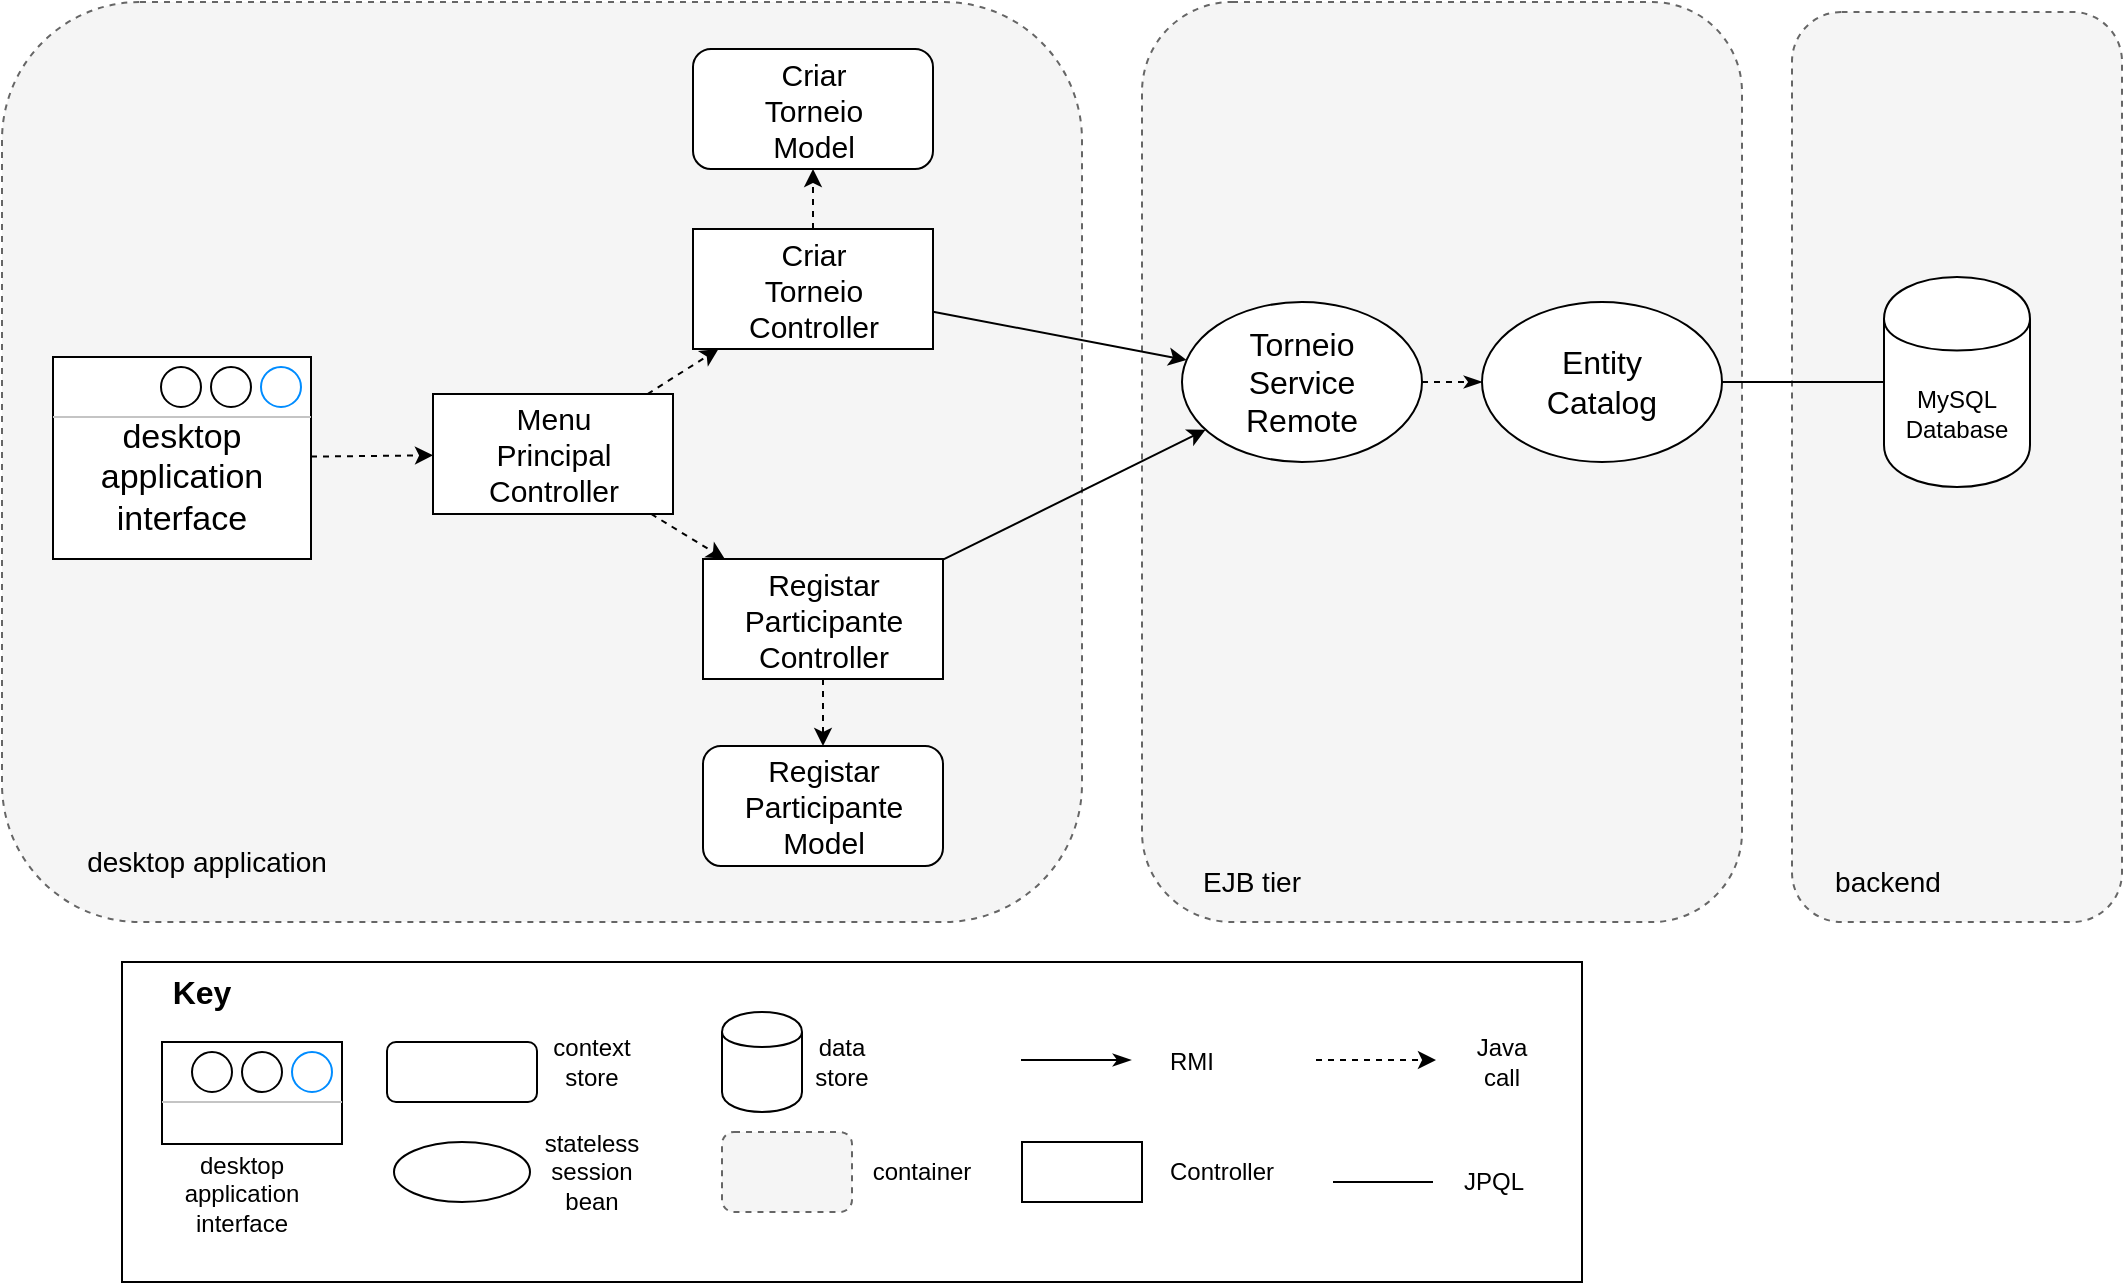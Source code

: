 <mxfile version="12.2.2" type="device" pages="1"><diagram name="Page-1" id="0783ab3e-0a74-02c8-0abd-f7b4e66b4bec"><mxGraphModel dx="1005" dy="611" grid="1" gridSize="10" guides="1" tooltips="1" connect="1" arrows="1" fold="1" page="1" pageScale="1" pageWidth="850" pageHeight="1100" background="#ffffff" math="0" shadow="0"><root><mxCell id="0"/><mxCell id="1" parent="0"/><mxCell id="XA_mCQveCSZXFP8psSYm-45" value="" style="group" parent="1" vertex="1" connectable="0"><mxGeometry x="90" y="510" width="985" height="160" as="geometry"/></mxCell><mxCell id="XA_mCQveCSZXFP8psSYm-1" value="" style="rounded=0;whiteSpace=wrap;html=1;" parent="XA_mCQveCSZXFP8psSYm-45" vertex="1"><mxGeometry x="50" width="730" height="160" as="geometry"/></mxCell><mxCell id="XA_mCQveCSZXFP8psSYm-2" value="&lt;b&gt;&lt;font style=&quot;font-size: 16px&quot;&gt;Key&lt;/font&gt;&lt;/b&gt;" style="text;html=1;strokeColor=none;fillColor=none;align=center;verticalAlign=middle;whiteSpace=wrap;rounded=0;" parent="XA_mCQveCSZXFP8psSYm-45" vertex="1"><mxGeometry x="70" y="5" width="40" height="20" as="geometry"/></mxCell><mxCell id="XA_mCQveCSZXFP8psSYm-17" value="&lt;font style=&quot;font-size: 16px&quot;&gt;&lt;br&gt;&lt;/font&gt;" style="rounded=0;whiteSpace=wrap;html=1;" parent="XA_mCQveCSZXFP8psSYm-45" vertex="1"><mxGeometry x="500" y="90" width="60" height="30" as="geometry"/></mxCell><mxCell id="XA_mCQveCSZXFP8psSYm-18" value="Controller" style="text;html=1;strokeColor=none;fillColor=none;align=center;verticalAlign=middle;whiteSpace=wrap;rounded=0;" parent="XA_mCQveCSZXFP8psSYm-45" vertex="1"><mxGeometry x="580" y="95" width="40" height="20" as="geometry"/></mxCell><mxCell id="XA_mCQveCSZXFP8psSYm-19" value="" style="rounded=1;whiteSpace=wrap;html=1;" parent="XA_mCQveCSZXFP8psSYm-45" vertex="1"><mxGeometry x="182.5" y="40" width="75" height="30" as="geometry"/></mxCell><mxCell id="XA_mCQveCSZXFP8psSYm-20" value="context&lt;br&gt;store" style="text;html=1;strokeColor=none;fillColor=none;align=center;verticalAlign=middle;whiteSpace=wrap;rounded=0;" parent="XA_mCQveCSZXFP8psSYm-45" vertex="1"><mxGeometry x="265" y="40" width="40" height="20" as="geometry"/></mxCell><mxCell id="XA_mCQveCSZXFP8psSYm-23" value="" style="ellipse;whiteSpace=wrap;html=1;" parent="XA_mCQveCSZXFP8psSYm-45" vertex="1"><mxGeometry x="186" y="90" width="68" height="30" as="geometry"/></mxCell><mxCell id="XA_mCQveCSZXFP8psSYm-24" value="stateless&lt;br&gt;session bean" style="text;html=1;strokeColor=none;fillColor=none;align=center;verticalAlign=middle;whiteSpace=wrap;rounded=0;" parent="XA_mCQveCSZXFP8psSYm-45" vertex="1"><mxGeometry x="265" y="95" width="40" height="20" as="geometry"/></mxCell><mxCell id="XA_mCQveCSZXFP8psSYm-25" value="" style="shape=cylinder;whiteSpace=wrap;html=1;boundedLbl=1;backgroundOutline=1;" parent="XA_mCQveCSZXFP8psSYm-45" vertex="1"><mxGeometry x="350" y="25" width="40" height="50" as="geometry"/></mxCell><mxCell id="XA_mCQveCSZXFP8psSYm-26" value="data&lt;br&gt;store" style="text;html=1;strokeColor=none;fillColor=none;align=center;verticalAlign=middle;whiteSpace=wrap;rounded=0;" parent="XA_mCQveCSZXFP8psSYm-45" vertex="1"><mxGeometry x="390" y="40" width="40" height="20" as="geometry"/></mxCell><mxCell id="XA_mCQveCSZXFP8psSYm-29" value="" style="rounded=1;whiteSpace=wrap;html=1;dashed=1;fillColor=#f5f5f5;strokeColor=#666666;fontColor=#333333;" parent="XA_mCQveCSZXFP8psSYm-45" vertex="1"><mxGeometry x="350" y="85" width="65" height="40" as="geometry"/></mxCell><mxCell id="XA_mCQveCSZXFP8psSYm-30" value="container" style="text;html=1;strokeColor=none;fillColor=none;align=center;verticalAlign=middle;whiteSpace=wrap;rounded=0;" parent="XA_mCQveCSZXFP8psSYm-45" vertex="1"><mxGeometry x="430" y="95" width="40" height="20" as="geometry"/></mxCell><mxCell id="XA_mCQveCSZXFP8psSYm-35" style="edgeStyle=none;rounded=0;orthogonalLoop=1;jettySize=auto;html=1;exitX=1;exitY=0.5;exitDx=0;exitDy=0;exitPerimeter=0;endArrow=classicThin;endFill=1;" parent="XA_mCQveCSZXFP8psSYm-45" edge="1"><mxGeometry relative="1" as="geometry"><mxPoint x="499.5" y="49" as="sourcePoint"/><mxPoint x="554.5" y="49" as="targetPoint"/></mxGeometry></mxCell><mxCell id="XA_mCQveCSZXFP8psSYm-36" value="RMI" style="text;html=1;strokeColor=none;fillColor=none;align=center;verticalAlign=middle;whiteSpace=wrap;rounded=0;" parent="XA_mCQveCSZXFP8psSYm-45" vertex="1"><mxGeometry x="564.5" y="39.5" width="40" height="20" as="geometry"/></mxCell><mxCell id="XA_mCQveCSZXFP8psSYm-39" style="edgeStyle=none;rounded=0;orthogonalLoop=1;jettySize=auto;html=1;exitX=1;exitY=0.5;exitDx=0;exitDy=0;dashed=1;endArrow=classic;endFill=1;" parent="XA_mCQveCSZXFP8psSYm-45" edge="1"><mxGeometry relative="1" as="geometry"><mxPoint x="647" y="49" as="sourcePoint"/><mxPoint x="707" y="49" as="targetPoint"/></mxGeometry></mxCell><mxCell id="XA_mCQveCSZXFP8psSYm-40" value="Java call" style="text;html=1;strokeColor=none;fillColor=none;align=center;verticalAlign=middle;whiteSpace=wrap;rounded=0;" parent="XA_mCQveCSZXFP8psSYm-45" vertex="1"><mxGeometry x="719.5" y="39.5" width="40" height="20" as="geometry"/></mxCell><mxCell id="XA_mCQveCSZXFP8psSYm-43" style="edgeStyle=none;rounded=0;orthogonalLoop=1;jettySize=auto;html=1;endArrow=none;endFill=0;" parent="XA_mCQveCSZXFP8psSYm-45" edge="1"><mxGeometry relative="1" as="geometry"><mxPoint x="655.5" y="110" as="sourcePoint"/><mxPoint x="705.5" y="110" as="targetPoint"/></mxGeometry></mxCell><mxCell id="XA_mCQveCSZXFP8psSYm-44" value="JPQL" style="text;html=1;strokeColor=none;fillColor=none;align=center;verticalAlign=middle;whiteSpace=wrap;rounded=0;" parent="XA_mCQveCSZXFP8psSYm-45" vertex="1"><mxGeometry x="715.5" y="100" width="40" height="20" as="geometry"/></mxCell><mxCell id="NOrgwhE9L62B9v0uh7t5-1" value="" style="strokeWidth=1;shadow=0;dashed=0;align=center;html=1;shape=mxgraph.mockup.containers.window;align=left;verticalAlign=top;spacingLeft=8;strokeColor2=#008cff;strokeColor3=#c4c4c4;fontColor=#666666;fillColor=#ffffff;mainText=;fontSize=17;labelBackgroundColor=none;" vertex="1" parent="XA_mCQveCSZXFP8psSYm-45"><mxGeometry x="70" y="40" width="60" height="51" as="geometry"/></mxCell><mxCell id="NOrgwhE9L62B9v0uh7t5-2" value="desktop&lt;br&gt;application&lt;br&gt;interface" style="text;html=1;strokeColor=none;fillColor=none;align=center;verticalAlign=middle;whiteSpace=wrap;rounded=0;" vertex="1" parent="XA_mCQveCSZXFP8psSYm-45"><mxGeometry x="90" y="106" width="40" height="20" as="geometry"/></mxCell><mxCell id="xGpV3Jbn5eeconOEsuv_-29" value="" style="rounded=1;whiteSpace=wrap;html=1;dashed=1;fillColor=#f5f5f5;strokeColor=#666666;fontColor=#333333;" parent="1" vertex="1"><mxGeometry x="80" y="30" width="540" height="460" as="geometry"/></mxCell><mxCell id="xGpV3Jbn5eeconOEsuv_-30" value="" style="rounded=1;whiteSpace=wrap;html=1;dashed=1;fillColor=#f5f5f5;strokeColor=#666666;fontColor=#333333;" parent="1" vertex="1"><mxGeometry x="650" y="30" width="300" height="460" as="geometry"/></mxCell><mxCell id="XA_mCQveCSZXFP8psSYm-5" style="edgeStyle=none;rounded=0;orthogonalLoop=1;jettySize=auto;html=1;exitX=1;exitY=0.5;exitDx=0;exitDy=0;entryX=0;entryY=0.5;entryDx=0;entryDy=0;dashed=1;endArrow=classicThin;endFill=1;" parent="1" source="xGpV3Jbn5eeconOEsuv_-25" target="XA_mCQveCSZXFP8psSYm-3" edge="1"><mxGeometry relative="1" as="geometry"/></mxCell><mxCell id="xGpV3Jbn5eeconOEsuv_-25" value="&lt;font style=&quot;font-size: 16px&quot;&gt;Torneio&lt;br&gt;Service&lt;br&gt;Remote&lt;/font&gt;" style="ellipse;whiteSpace=wrap;html=1;" parent="1" vertex="1"><mxGeometry x="670" y="180" width="120" height="80" as="geometry"/></mxCell><mxCell id="XA_mCQveCSZXFP8psSYm-3" value="&lt;span style=&quot;font-size: 16px&quot;&gt;Entity&lt;br&gt;Catalog&lt;br&gt;&lt;/span&gt;" style="ellipse;whiteSpace=wrap;html=1;" parent="1" vertex="1"><mxGeometry x="820" y="180" width="120" height="80" as="geometry"/></mxCell><mxCell id="XA_mCQveCSZXFP8psSYm-6" value="" style="rounded=1;whiteSpace=wrap;html=1;dashed=1;fillColor=#f5f5f5;strokeColor=#666666;fontColor=#333333;" parent="1" vertex="1"><mxGeometry x="975" y="35" width="165" height="455" as="geometry"/></mxCell><mxCell id="XA_mCQveCSZXFP8psSYm-7" value="MySQL&lt;br&gt;Database" style="shape=cylinder;whiteSpace=wrap;html=1;boundedLbl=1;backgroundOutline=1;" parent="1" vertex="1"><mxGeometry x="1021" y="167.5" width="73" height="105" as="geometry"/></mxCell><mxCell id="XA_mCQveCSZXFP8psSYm-8" style="edgeStyle=none;rounded=0;orthogonalLoop=1;jettySize=auto;html=1;exitX=1;exitY=0.5;exitDx=0;exitDy=0;entryX=0;entryY=0.5;entryDx=0;entryDy=0;endArrow=none;endFill=0;" parent="1" source="XA_mCQveCSZXFP8psSYm-3" target="XA_mCQveCSZXFP8psSYm-7" edge="1"><mxGeometry relative="1" as="geometry"/></mxCell><mxCell id="XA_mCQveCSZXFP8psSYm-9" value="&lt;span style=&quot;font-size: 14px&quot;&gt;EJB tier&lt;/span&gt;" style="text;html=1;strokeColor=none;fillColor=none;align=center;verticalAlign=middle;whiteSpace=wrap;rounded=0;" parent="1" vertex="1"><mxGeometry x="670" y="460" width="70" height="20" as="geometry"/></mxCell><mxCell id="XA_mCQveCSZXFP8psSYm-10" value="&lt;span style=&quot;font-size: 14px&quot;&gt;backend&lt;/span&gt;" style="text;html=1;strokeColor=none;fillColor=none;align=center;verticalAlign=middle;whiteSpace=wrap;rounded=0;" parent="1" vertex="1"><mxGeometry x="987.5" y="460" width="70" height="20" as="geometry"/></mxCell><mxCell id="XA_mCQveCSZXFP8psSYm-11" value="&lt;span style=&quot;font-size: 14px&quot;&gt;desktop application&lt;/span&gt;" style="text;html=1;strokeColor=none;fillColor=none;align=center;verticalAlign=middle;whiteSpace=wrap;rounded=0;" parent="1" vertex="1"><mxGeometry x="120" y="450" width="125" height="20" as="geometry"/></mxCell><mxCell id="SRNclnKFT6as_NOxmJTe-29" style="rounded=0;orthogonalLoop=1;jettySize=auto;html=1;dashed=1;" parent="1" source="SRNclnKFT6as_NOxmJTe-26" target="SRNclnKFT6as_NOxmJTe-28" edge="1"><mxGeometry relative="1" as="geometry"/></mxCell><mxCell id="SRNclnKFT6as_NOxmJTe-30" style="edgeStyle=none;rounded=0;orthogonalLoop=1;jettySize=auto;html=1;dashed=1;" parent="1" source="SRNclnKFT6as_NOxmJTe-26" target="SRNclnKFT6as_NOxmJTe-27" edge="1"><mxGeometry relative="1" as="geometry"/></mxCell><mxCell id="SRNclnKFT6as_NOxmJTe-26" value="&lt;font style=&quot;font-size: 15px&quot;&gt;Menu&lt;br&gt;Principal&lt;br&gt;Controller&lt;/font&gt;" style="rounded=0;whiteSpace=wrap;html=1;" parent="1" vertex="1"><mxGeometry x="295.5" y="226" width="120" height="60" as="geometry"/></mxCell><mxCell id="SRNclnKFT6as_NOxmJTe-62" style="edgeStyle=none;rounded=0;orthogonalLoop=1;jettySize=auto;html=1;dashed=1;" parent="1" source="SRNclnKFT6as_NOxmJTe-27" target="SRNclnKFT6as_NOxmJTe-60" edge="1"><mxGeometry relative="1" as="geometry"/></mxCell><mxCell id="NOrgwhE9L62B9v0uh7t5-6" style="rounded=0;orthogonalLoop=1;jettySize=auto;html=1;" edge="1" parent="1" source="SRNclnKFT6as_NOxmJTe-27" target="xGpV3Jbn5eeconOEsuv_-25"><mxGeometry relative="1" as="geometry"/></mxCell><mxCell id="SRNclnKFT6as_NOxmJTe-27" value="&lt;font style=&quot;font-size: 15px&quot;&gt;Registar&lt;br&gt;Participante&lt;br&gt;Controller&lt;/font&gt;" style="rounded=0;whiteSpace=wrap;html=1;" parent="1" vertex="1"><mxGeometry x="430.5" y="308.5" width="120" height="60" as="geometry"/></mxCell><mxCell id="SRNclnKFT6as_NOxmJTe-61" style="edgeStyle=none;rounded=0;orthogonalLoop=1;jettySize=auto;html=1;dashed=1;" parent="1" source="SRNclnKFT6as_NOxmJTe-28" target="SRNclnKFT6as_NOxmJTe-56" edge="1"><mxGeometry relative="1" as="geometry"/></mxCell><mxCell id="NOrgwhE9L62B9v0uh7t5-11" style="edgeStyle=none;rounded=0;orthogonalLoop=1;jettySize=auto;html=1;" edge="1" parent="1" source="SRNclnKFT6as_NOxmJTe-28" target="xGpV3Jbn5eeconOEsuv_-25"><mxGeometry relative="1" as="geometry"/></mxCell><mxCell id="SRNclnKFT6as_NOxmJTe-28" value="&lt;font style=&quot;font-size: 15px&quot;&gt;Criar&lt;br&gt;Torneio&lt;br&gt;Controller&lt;/font&gt;" style="rounded=0;whiteSpace=wrap;html=1;" parent="1" vertex="1"><mxGeometry x="425.5" y="143.5" width="120" height="60" as="geometry"/></mxCell><mxCell id="SRNclnKFT6as_NOxmJTe-56" value="&lt;font style=&quot;font-size: 15px&quot;&gt;Criar&lt;br&gt;Torneio&lt;br&gt;Model&lt;/font&gt;" style="rounded=1;whiteSpace=wrap;html=1;" parent="1" vertex="1"><mxGeometry x="425.5" y="53.5" width="120" height="60" as="geometry"/></mxCell><mxCell id="SRNclnKFT6as_NOxmJTe-60" value="&lt;font style=&quot;font-size: 15px&quot;&gt;Registar&lt;br&gt;Participante&lt;br&gt;Model&lt;/font&gt;" style="rounded=1;whiteSpace=wrap;html=1;" parent="1" vertex="1"><mxGeometry x="430.5" y="402" width="120" height="60" as="geometry"/></mxCell><mxCell id="SRNclnKFT6as_NOxmJTe-67" style="edgeStyle=none;rounded=0;orthogonalLoop=1;jettySize=auto;html=1;dashed=1;endArrow=classic;endFill=1;" parent="1" source="SRNclnKFT6as_NOxmJTe-66" target="SRNclnKFT6as_NOxmJTe-26" edge="1"><mxGeometry relative="1" as="geometry"/></mxCell><mxCell id="SRNclnKFT6as_NOxmJTe-66" value="" style="strokeWidth=1;shadow=0;dashed=0;align=center;html=1;shape=mxgraph.mockup.containers.window;align=left;verticalAlign=top;spacingLeft=8;strokeColor2=#008cff;strokeColor3=#c4c4c4;fontColor=#666666;fillColor=#ffffff;mainText=;fontSize=17;labelBackgroundColor=none;" parent="1" vertex="1"><mxGeometry x="105.5" y="207.5" width="129" height="101" as="geometry"/></mxCell><mxCell id="NOrgwhE9L62B9v0uh7t5-4" value="&lt;font style=&quot;font-size: 17px&quot;&gt;desktop&lt;br&gt;application&lt;br&gt;interface&lt;/font&gt;" style="text;html=1;strokeColor=none;fillColor=none;align=center;verticalAlign=middle;whiteSpace=wrap;rounded=0;" vertex="1" parent="1"><mxGeometry x="150" y="258" width="40" height="20" as="geometry"/></mxCell></root></mxGraphModel></diagram></mxfile>